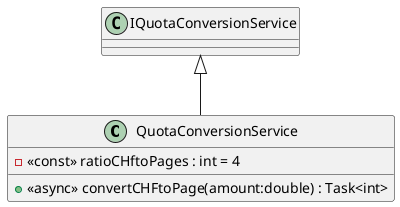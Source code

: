 @startuml
class QuotaConversionService {
    - <<const>> ratioCHftoPages : int = 4
    + <<async>> convertCHFtoPage(amount:double) : Task<int>
}
IQuotaConversionService <|-- QuotaConversionService
@enduml
